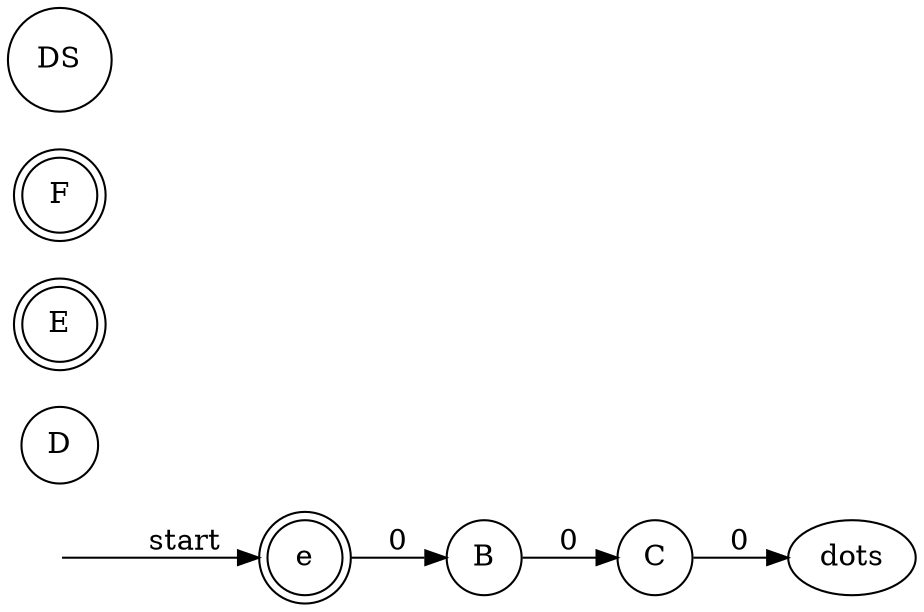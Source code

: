 #render with dot
digraph GI12052009IMG2 {
graph [overlap=false,start=0,order=out,rankdir=LR];
edge [len=2];
start [shape=plaintext, label="", width=0]; 
#n0 [shape=doublecircle, group="g1"];
#n1 [shape=circle, group="g1"];
A [shape=doublecircle,label=e];
B [shape=circle];
C [shape=circle];
D [shape=circle];
E [shape=doublecircle];
F [shape=doublecircle];
DS [shape=circle];
dots;

start -> A [len=1, label=start];
A -> B -> C -> dots [weight=100, label=0];
}
